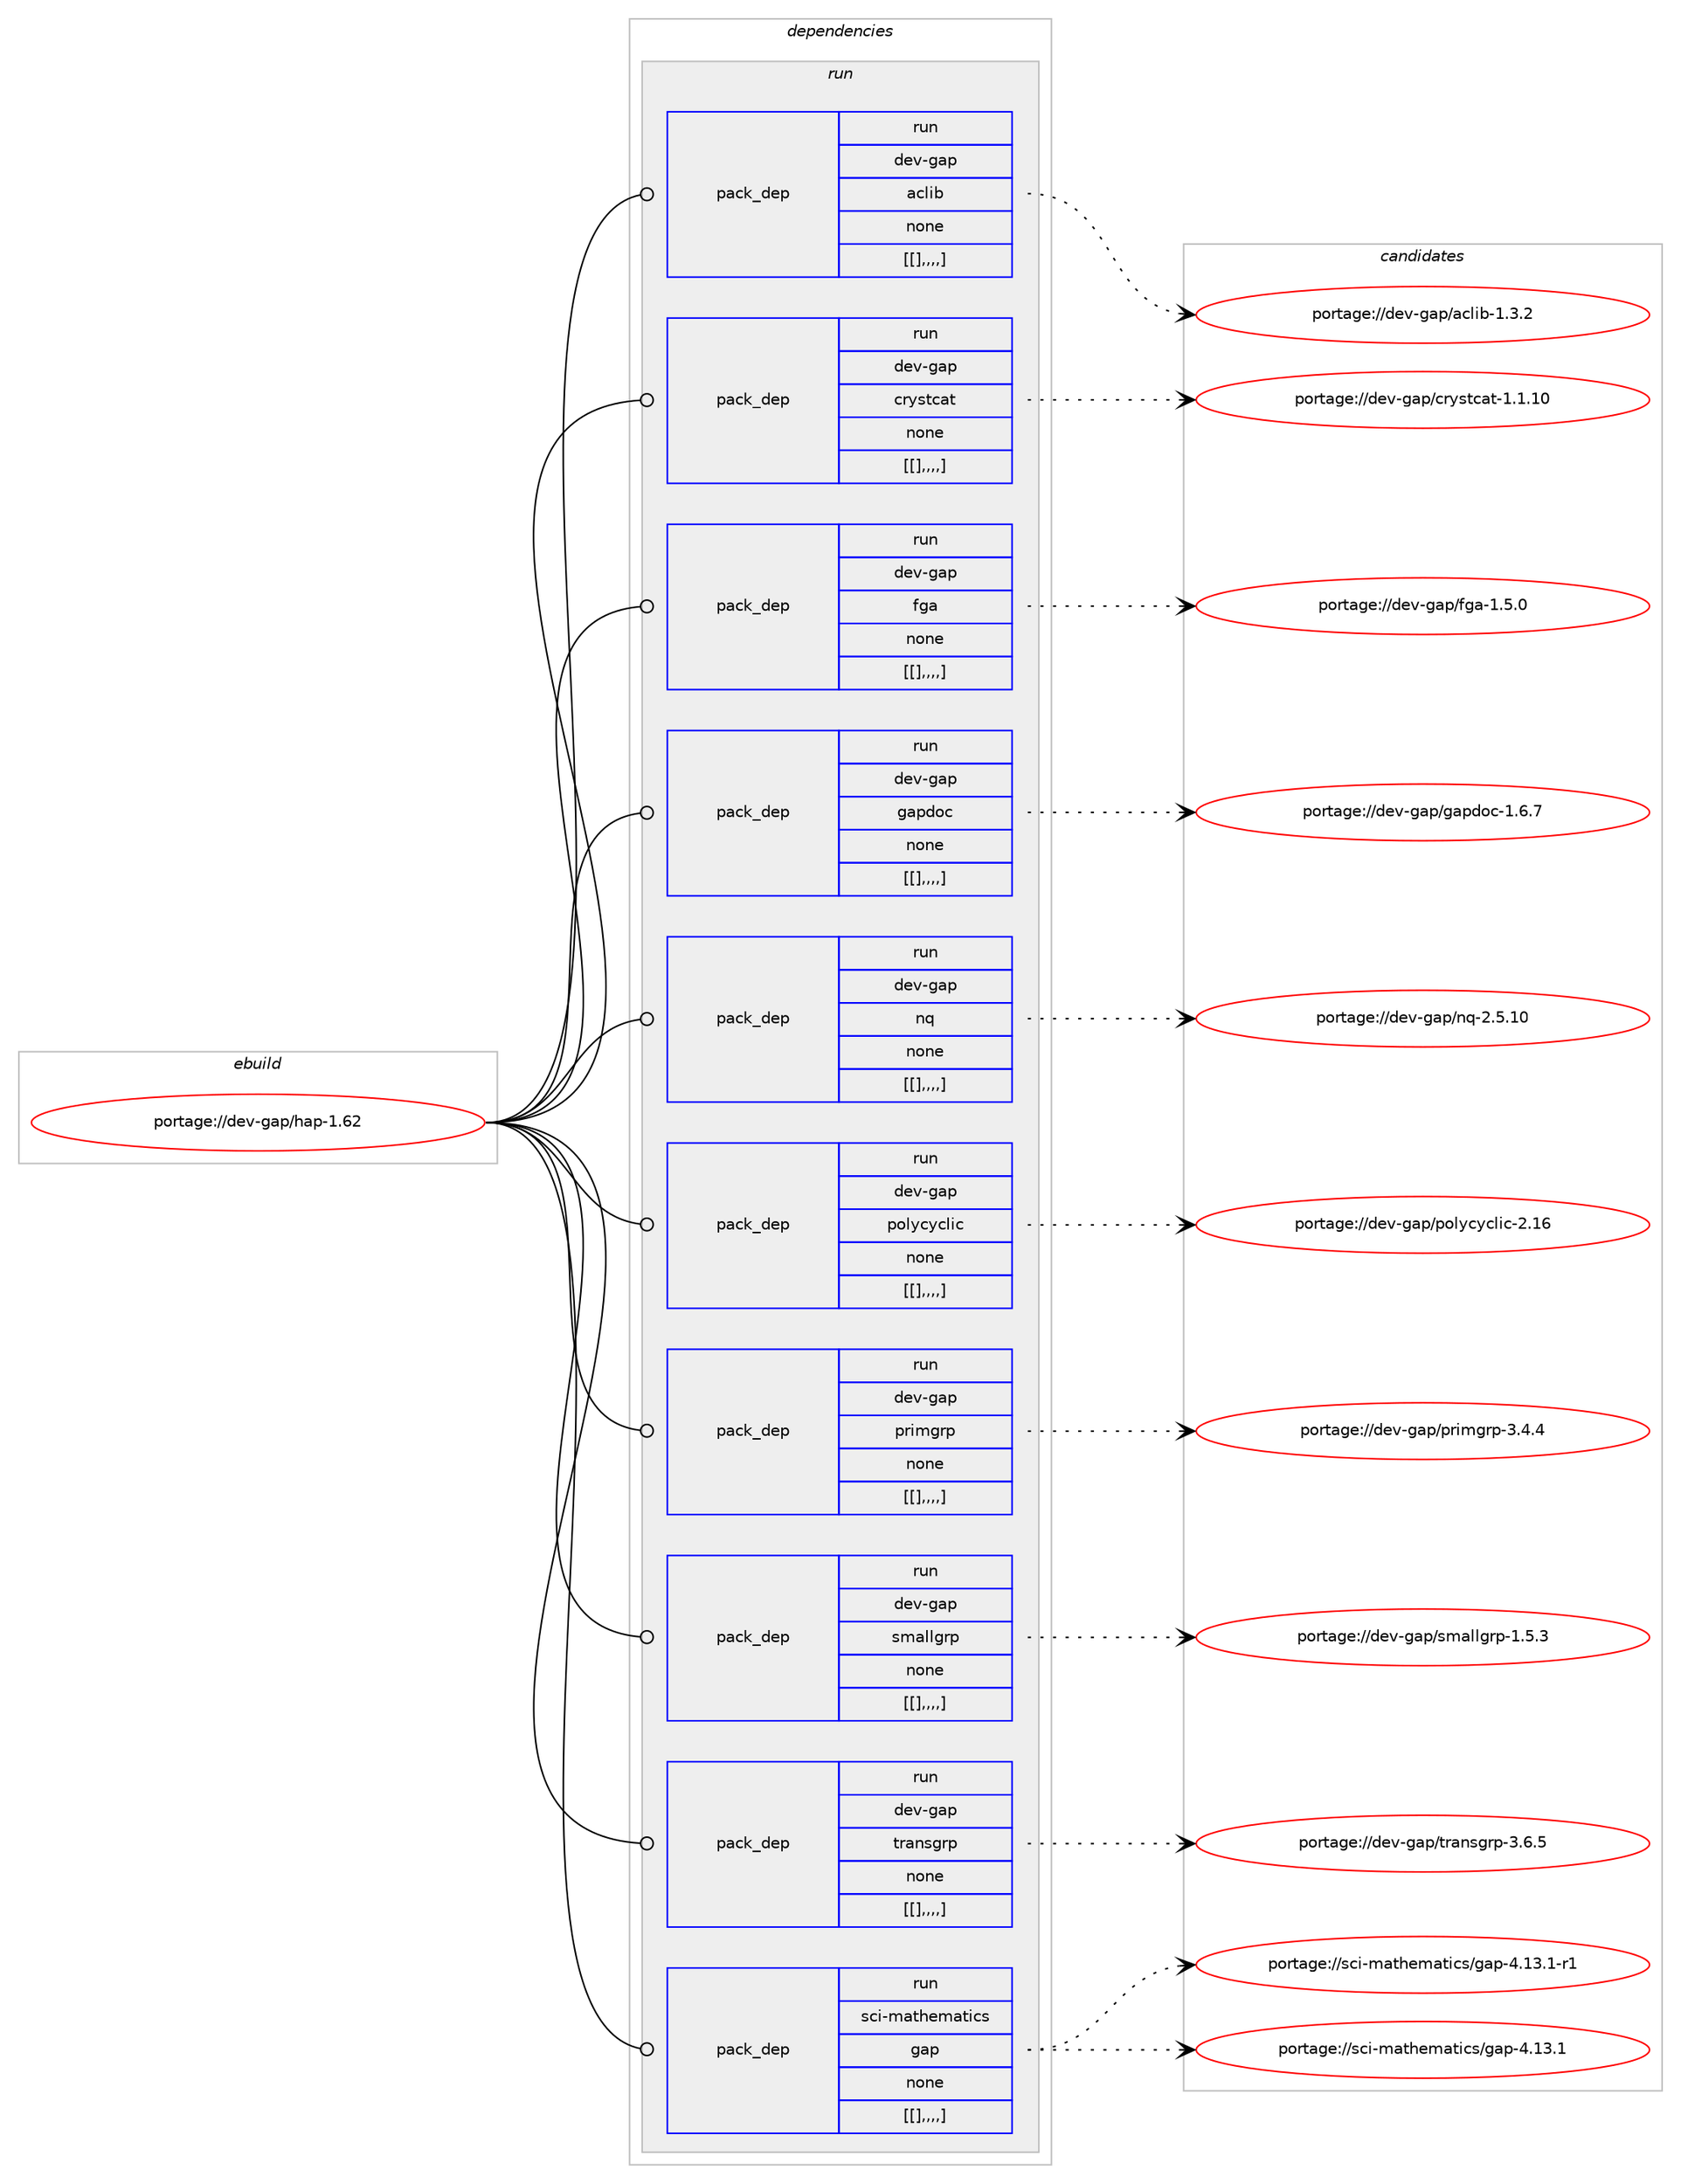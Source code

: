 digraph prolog {

# *************
# Graph options
# *************

newrank=true;
concentrate=true;
compound=true;
graph [rankdir=LR,fontname=Helvetica,fontsize=10,ranksep=1.5];#, ranksep=2.5, nodesep=0.2];
edge  [arrowhead=vee];
node  [fontname=Helvetica,fontsize=10];

# **********
# The ebuild
# **********

subgraph cluster_leftcol {
color=gray;
label=<<i>ebuild</i>>;
id [label="portage://dev-gap/hap-1.62", color=red, width=4, href="../dev-gap/hap-1.62.svg"];
}

# ****************
# The dependencies
# ****************

subgraph cluster_midcol {
color=gray;
label=<<i>dependencies</i>>;
subgraph cluster_compile {
fillcolor="#eeeeee";
style=filled;
label=<<i>compile</i>>;
}
subgraph cluster_compileandrun {
fillcolor="#eeeeee";
style=filled;
label=<<i>compile and run</i>>;
}
subgraph cluster_run {
fillcolor="#eeeeee";
style=filled;
label=<<i>run</i>>;
subgraph pack56652 {
dependency79304 [label=<<TABLE BORDER="0" CELLBORDER="1" CELLSPACING="0" CELLPADDING="4" WIDTH="220"><TR><TD ROWSPAN="6" CELLPADDING="30">pack_dep</TD></TR><TR><TD WIDTH="110">run</TD></TR><TR><TD>dev-gap</TD></TR><TR><TD>aclib</TD></TR><TR><TD>none</TD></TR><TR><TD>[[],,,,]</TD></TR></TABLE>>, shape=none, color=blue];
}
id:e -> dependency79304:w [weight=20,style="solid",arrowhead="odot"];
subgraph pack56693 {
dependency79355 [label=<<TABLE BORDER="0" CELLBORDER="1" CELLSPACING="0" CELLPADDING="4" WIDTH="220"><TR><TD ROWSPAN="6" CELLPADDING="30">pack_dep</TD></TR><TR><TD WIDTH="110">run</TD></TR><TR><TD>dev-gap</TD></TR><TR><TD>crystcat</TD></TR><TR><TD>none</TD></TR><TR><TD>[[],,,,]</TD></TR></TABLE>>, shape=none, color=blue];
}
id:e -> dependency79355:w [weight=20,style="solid",arrowhead="odot"];
subgraph pack56728 {
dependency79379 [label=<<TABLE BORDER="0" CELLBORDER="1" CELLSPACING="0" CELLPADDING="4" WIDTH="220"><TR><TD ROWSPAN="6" CELLPADDING="30">pack_dep</TD></TR><TR><TD WIDTH="110">run</TD></TR><TR><TD>dev-gap</TD></TR><TR><TD>fga</TD></TR><TR><TD>none</TD></TR><TR><TD>[[],,,,]</TD></TR></TABLE>>, shape=none, color=blue];
}
id:e -> dependency79379:w [weight=20,style="solid",arrowhead="odot"];
subgraph pack56730 {
dependency79400 [label=<<TABLE BORDER="0" CELLBORDER="1" CELLSPACING="0" CELLPADDING="4" WIDTH="220"><TR><TD ROWSPAN="6" CELLPADDING="30">pack_dep</TD></TR><TR><TD WIDTH="110">run</TD></TR><TR><TD>dev-gap</TD></TR><TR><TD>gapdoc</TD></TR><TR><TD>none</TD></TR><TR><TD>[[],,,,]</TD></TR></TABLE>>, shape=none, color=blue];
}
id:e -> dependency79400:w [weight=20,style="solid",arrowhead="odot"];
subgraph pack56765 {
dependency79461 [label=<<TABLE BORDER="0" CELLBORDER="1" CELLSPACING="0" CELLPADDING="4" WIDTH="220"><TR><TD ROWSPAN="6" CELLPADDING="30">pack_dep</TD></TR><TR><TD WIDTH="110">run</TD></TR><TR><TD>dev-gap</TD></TR><TR><TD>nq</TD></TR><TR><TD>none</TD></TR><TR><TD>[[],,,,]</TD></TR></TABLE>>, shape=none, color=blue];
}
id:e -> dependency79461:w [weight=20,style="solid",arrowhead="odot"];
subgraph pack56801 {
dependency79465 [label=<<TABLE BORDER="0" CELLBORDER="1" CELLSPACING="0" CELLPADDING="4" WIDTH="220"><TR><TD ROWSPAN="6" CELLPADDING="30">pack_dep</TD></TR><TR><TD WIDTH="110">run</TD></TR><TR><TD>dev-gap</TD></TR><TR><TD>polycyclic</TD></TR><TR><TD>none</TD></TR><TR><TD>[[],,,,]</TD></TR></TABLE>>, shape=none, color=blue];
}
id:e -> dependency79465:w [weight=20,style="solid",arrowhead="odot"];
subgraph pack56805 {
dependency79468 [label=<<TABLE BORDER="0" CELLBORDER="1" CELLSPACING="0" CELLPADDING="4" WIDTH="220"><TR><TD ROWSPAN="6" CELLPADDING="30">pack_dep</TD></TR><TR><TD WIDTH="110">run</TD></TR><TR><TD>dev-gap</TD></TR><TR><TD>primgrp</TD></TR><TR><TD>none</TD></TR><TR><TD>[[],,,,]</TD></TR></TABLE>>, shape=none, color=blue];
}
id:e -> dependency79468:w [weight=20,style="solid",arrowhead="odot"];
subgraph pack56826 {
dependency79491 [label=<<TABLE BORDER="0" CELLBORDER="1" CELLSPACING="0" CELLPADDING="4" WIDTH="220"><TR><TD ROWSPAN="6" CELLPADDING="30">pack_dep</TD></TR><TR><TD WIDTH="110">run</TD></TR><TR><TD>dev-gap</TD></TR><TR><TD>smallgrp</TD></TR><TR><TD>none</TD></TR><TR><TD>[[],,,,]</TD></TR></TABLE>>, shape=none, color=blue];
}
id:e -> dependency79491:w [weight=20,style="solid",arrowhead="odot"];
subgraph pack56832 {
dependency79496 [label=<<TABLE BORDER="0" CELLBORDER="1" CELLSPACING="0" CELLPADDING="4" WIDTH="220"><TR><TD ROWSPAN="6" CELLPADDING="30">pack_dep</TD></TR><TR><TD WIDTH="110">run</TD></TR><TR><TD>dev-gap</TD></TR><TR><TD>transgrp</TD></TR><TR><TD>none</TD></TR><TR><TD>[[],,,,]</TD></TR></TABLE>>, shape=none, color=blue];
}
id:e -> dependency79496:w [weight=20,style="solid",arrowhead="odot"];
subgraph pack56834 {
dependency79538 [label=<<TABLE BORDER="0" CELLBORDER="1" CELLSPACING="0" CELLPADDING="4" WIDTH="220"><TR><TD ROWSPAN="6" CELLPADDING="30">pack_dep</TD></TR><TR><TD WIDTH="110">run</TD></TR><TR><TD>sci-mathematics</TD></TR><TR><TD>gap</TD></TR><TR><TD>none</TD></TR><TR><TD>[[],,,,]</TD></TR></TABLE>>, shape=none, color=blue];
}
id:e -> dependency79538:w [weight=20,style="solid",arrowhead="odot"];
}
}

# **************
# The candidates
# **************

subgraph cluster_choices {
rank=same;
color=gray;
label=<<i>candidates</i>>;

subgraph choice56344 {
color=black;
nodesep=1;
choice100101118451039711247979910810598454946514650 [label="portage://dev-gap/aclib-1.3.2", color=red, width=4,href="../dev-gap/aclib-1.3.2.svg"];
dependency79304:e -> choice100101118451039711247979910810598454946514650:w [style=dotted,weight="100"];
}
subgraph choice56387 {
color=black;
nodesep=1;
choice10010111845103971124799114121115116999711645494649464948 [label="portage://dev-gap/crystcat-1.1.10", color=red, width=4,href="../dev-gap/crystcat-1.1.10.svg"];
dependency79355:e -> choice10010111845103971124799114121115116999711645494649464948:w [style=dotted,weight="100"];
}
subgraph choice56429 {
color=black;
nodesep=1;
choice10010111845103971124710210397454946534648 [label="portage://dev-gap/fga-1.5.0", color=red, width=4,href="../dev-gap/fga-1.5.0.svg"];
dependency79379:e -> choice10010111845103971124710210397454946534648:w [style=dotted,weight="100"];
}
subgraph choice56442 {
color=black;
nodesep=1;
choice1001011184510397112471039711210011199454946544655 [label="portage://dev-gap/gapdoc-1.6.7", color=red, width=4,href="../dev-gap/gapdoc-1.6.7.svg"];
dependency79400:e -> choice1001011184510397112471039711210011199454946544655:w [style=dotted,weight="100"];
}
subgraph choice56445 {
color=black;
nodesep=1;
choice10010111845103971124711011345504653464948 [label="portage://dev-gap/nq-2.5.10", color=red, width=4,href="../dev-gap/nq-2.5.10.svg"];
dependency79461:e -> choice10010111845103971124711011345504653464948:w [style=dotted,weight="100"];
}
subgraph choice56448 {
color=black;
nodesep=1;
choice1001011184510397112471121111081219912199108105994550464954 [label="portage://dev-gap/polycyclic-2.16", color=red, width=4,href="../dev-gap/polycyclic-2.16.svg"];
dependency79465:e -> choice1001011184510397112471121111081219912199108105994550464954:w [style=dotted,weight="100"];
}
subgraph choice56452 {
color=black;
nodesep=1;
choice100101118451039711247112114105109103114112455146524652 [label="portage://dev-gap/primgrp-3.4.4", color=red, width=4,href="../dev-gap/primgrp-3.4.4.svg"];
dependency79468:e -> choice100101118451039711247112114105109103114112455146524652:w [style=dotted,weight="100"];
}
subgraph choice56454 {
color=black;
nodesep=1;
choice10010111845103971124711510997108108103114112454946534651 [label="portage://dev-gap/smallgrp-1.5.3", color=red, width=4,href="../dev-gap/smallgrp-1.5.3.svg"];
dependency79491:e -> choice10010111845103971124711510997108108103114112454946534651:w [style=dotted,weight="100"];
}
subgraph choice56461 {
color=black;
nodesep=1;
choice10010111845103971124711611497110115103114112455146544653 [label="portage://dev-gap/transgrp-3.6.5", color=red, width=4,href="../dev-gap/transgrp-3.6.5.svg"];
dependency79496:e -> choice10010111845103971124711611497110115103114112455146544653:w [style=dotted,weight="100"];
}
subgraph choice56468 {
color=black;
nodesep=1;
choice11599105451099711610410110997116105991154710397112455246495146494511449 [label="portage://sci-mathematics/gap-4.13.1-r1", color=red, width=4,href="../sci-mathematics/gap-4.13.1-r1.svg"];
choice1159910545109971161041011099711610599115471039711245524649514649 [label="portage://sci-mathematics/gap-4.13.1", color=red, width=4,href="../sci-mathematics/gap-4.13.1.svg"];
dependency79538:e -> choice11599105451099711610410110997116105991154710397112455246495146494511449:w [style=dotted,weight="100"];
dependency79538:e -> choice1159910545109971161041011099711610599115471039711245524649514649:w [style=dotted,weight="100"];
}
}

}
